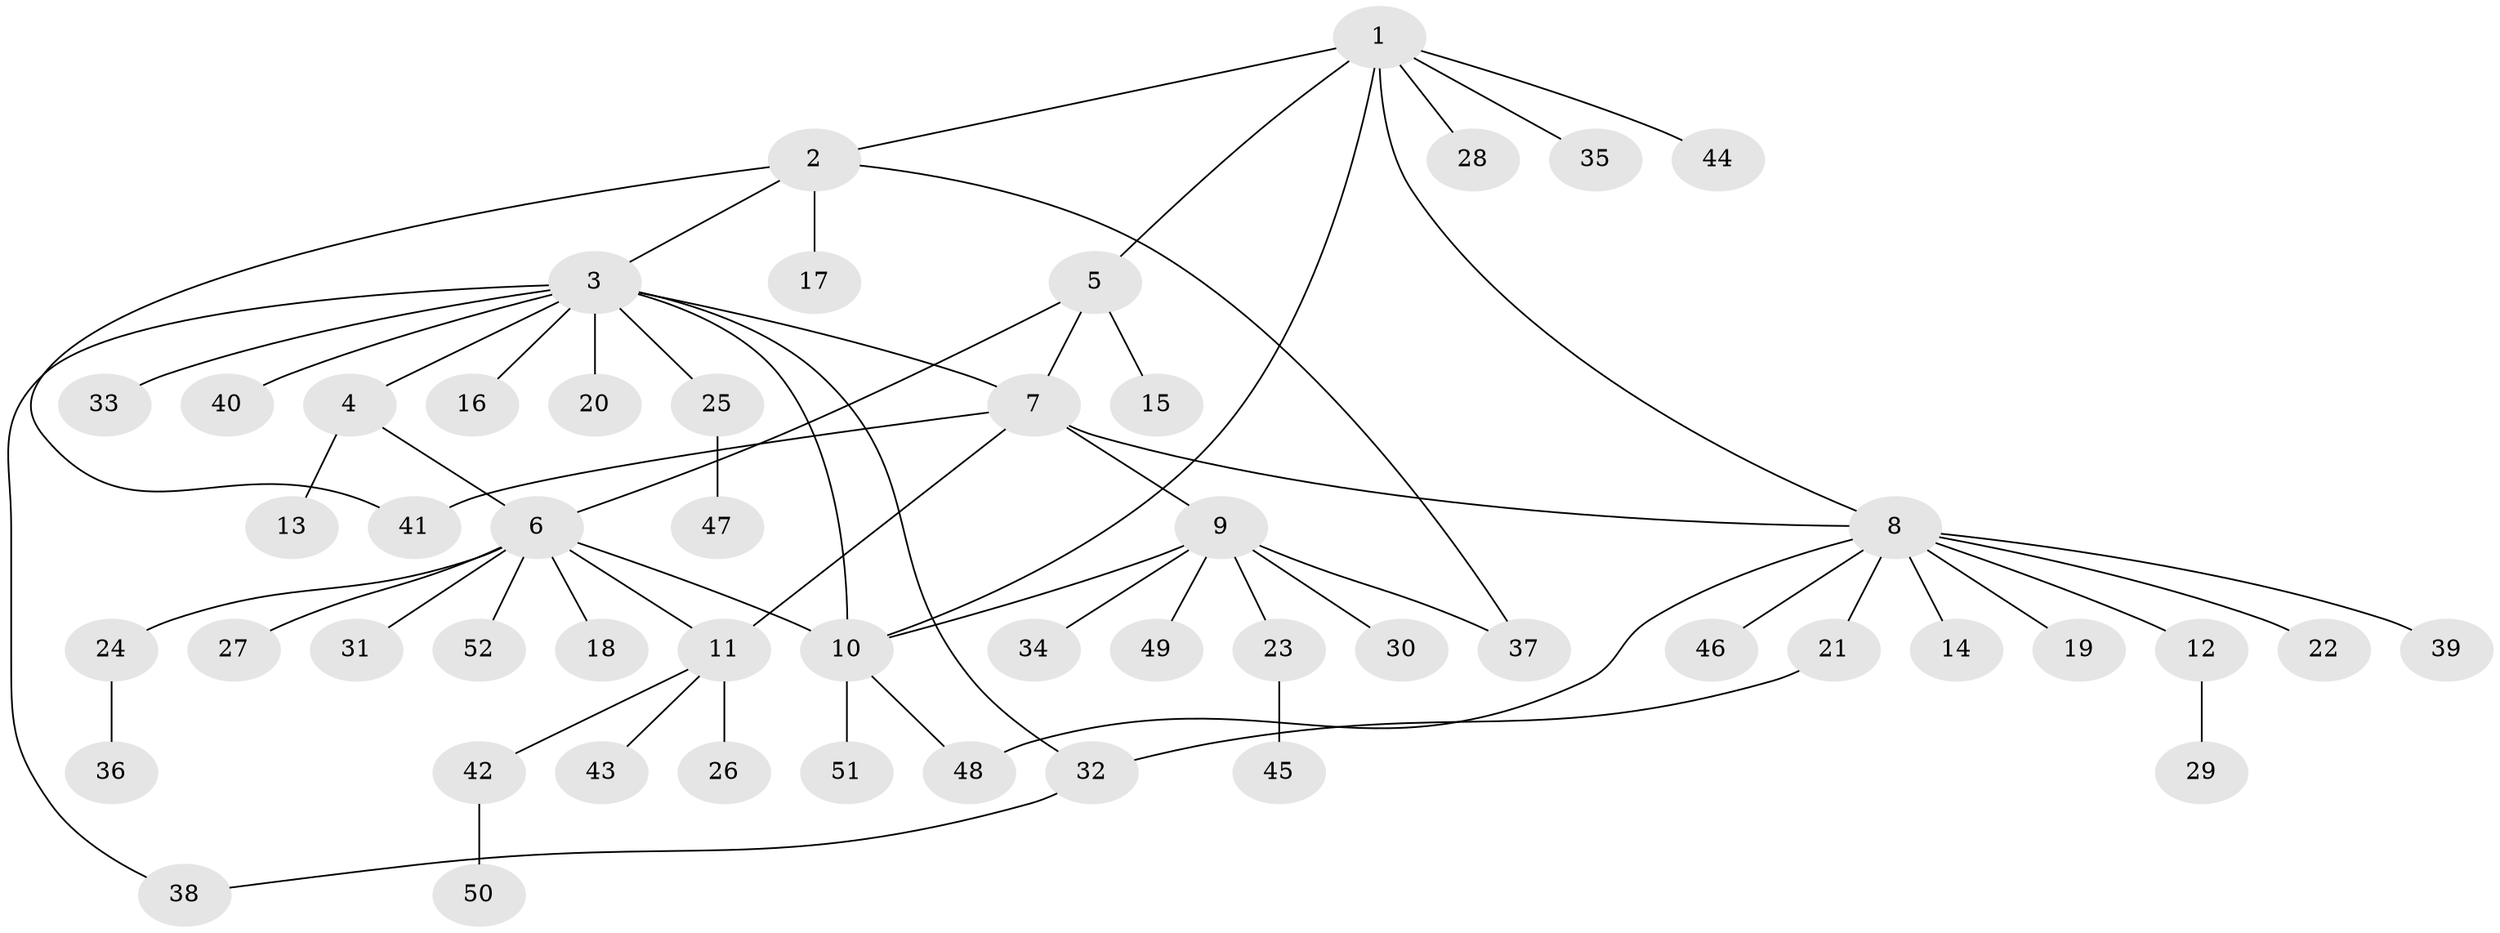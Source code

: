 // coarse degree distribution, {6: 0.05555555555555555, 5: 0.027777777777777776, 9: 0.05555555555555555, 2: 0.1111111111111111, 3: 0.027777777777777776, 8: 0.027777777777777776, 11: 0.027777777777777776, 4: 0.027777777777777776, 1: 0.6388888888888888}
// Generated by graph-tools (version 1.1) at 2025/42/03/06/25 10:42:09]
// undirected, 52 vertices, 63 edges
graph export_dot {
graph [start="1"]
  node [color=gray90,style=filled];
  1;
  2;
  3;
  4;
  5;
  6;
  7;
  8;
  9;
  10;
  11;
  12;
  13;
  14;
  15;
  16;
  17;
  18;
  19;
  20;
  21;
  22;
  23;
  24;
  25;
  26;
  27;
  28;
  29;
  30;
  31;
  32;
  33;
  34;
  35;
  36;
  37;
  38;
  39;
  40;
  41;
  42;
  43;
  44;
  45;
  46;
  47;
  48;
  49;
  50;
  51;
  52;
  1 -- 2;
  1 -- 5;
  1 -- 8;
  1 -- 10;
  1 -- 28;
  1 -- 35;
  1 -- 44;
  2 -- 3;
  2 -- 17;
  2 -- 37;
  2 -- 41;
  3 -- 4;
  3 -- 7;
  3 -- 10;
  3 -- 16;
  3 -- 20;
  3 -- 25;
  3 -- 32;
  3 -- 33;
  3 -- 38;
  3 -- 40;
  4 -- 6;
  4 -- 13;
  5 -- 6;
  5 -- 7;
  5 -- 15;
  6 -- 10;
  6 -- 11;
  6 -- 18;
  6 -- 24;
  6 -- 27;
  6 -- 31;
  6 -- 52;
  7 -- 8;
  7 -- 9;
  7 -- 11;
  7 -- 41;
  8 -- 12;
  8 -- 14;
  8 -- 19;
  8 -- 21;
  8 -- 22;
  8 -- 39;
  8 -- 46;
  8 -- 48;
  9 -- 10;
  9 -- 23;
  9 -- 30;
  9 -- 34;
  9 -- 37;
  9 -- 49;
  10 -- 48;
  10 -- 51;
  11 -- 26;
  11 -- 42;
  11 -- 43;
  12 -- 29;
  21 -- 32;
  23 -- 45;
  24 -- 36;
  25 -- 47;
  32 -- 38;
  42 -- 50;
}
